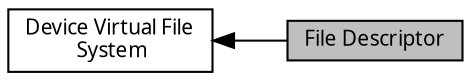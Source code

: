 digraph "File Descriptor"
{
  edge [fontname="FreeSans.ttf",fontsize="10",labelfontname="FreeSans.ttf",labelfontsize="10"];
  node [fontname="FreeSans.ttf",fontsize="10",shape=record];
  rankdir=LR;
  Node0 [label="File Descriptor",height=0.2,width=0.4,color="black", fillcolor="grey75", style="filled", fontcolor="black"];
  Node1 [label="Device Virtual File\l System",height=0.2,width=0.4,color="black", fillcolor="white", style="filled",URL="$group___d_f_s.html",tooltip="DFS is a virtual file system in RT-Thread RTOS. "];
  Node1->Node0 [shape=plaintext, dir="back", style="solid"];
}
